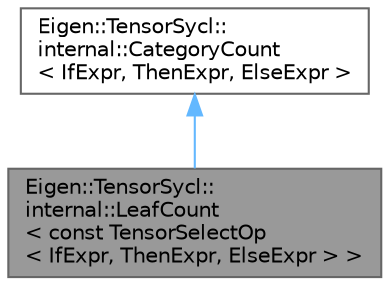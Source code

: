 digraph "Eigen::TensorSycl::internal::LeafCount&lt; const TensorSelectOp&lt; IfExpr, ThenExpr, ElseExpr &gt; &gt;"
{
 // LATEX_PDF_SIZE
  bgcolor="transparent";
  edge [fontname=Helvetica,fontsize=10,labelfontname=Helvetica,labelfontsize=10];
  node [fontname=Helvetica,fontsize=10,shape=box,height=0.2,width=0.4];
  Node1 [id="Node000001",label="Eigen::TensorSycl::\linternal::LeafCount\l\< const TensorSelectOp\l\< IfExpr, ThenExpr, ElseExpr \> \>",height=0.2,width=0.4,color="gray40", fillcolor="grey60", style="filled", fontcolor="black",tooltip="specialisation of the LeafCount struct when the node type is const TensorSelectOp is an exception"];
  Node2 -> Node1 [id="edge2_Node000001_Node000002",dir="back",color="steelblue1",style="solid",tooltip=" "];
  Node2 [id="Node000002",label="Eigen::TensorSycl::\linternal::CategoryCount\l\< IfExpr, ThenExpr, ElseExpr \>",height=0.2,width=0.4,color="gray40", fillcolor="white", style="filled",URL="$struct_eigen_1_1_tensor_sycl_1_1internal_1_1_category_count.html",tooltip=" "];
}

